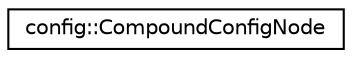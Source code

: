 digraph "Graphical Class Hierarchy"
{
 // LATEX_PDF_SIZE
  edge [fontname="Helvetica",fontsize="10",labelfontname="Helvetica",labelfontsize="10"];
  node [fontname="Helvetica",fontsize="10",shape=record];
  rankdir="LR";
  Node0 [label="config::CompoundConfigNode",height=0.2,width=0.4,color="black", fillcolor="white", style="filled",URL="$classconfig_1_1CompoundConfigNode.html",tooltip=" "];
}
